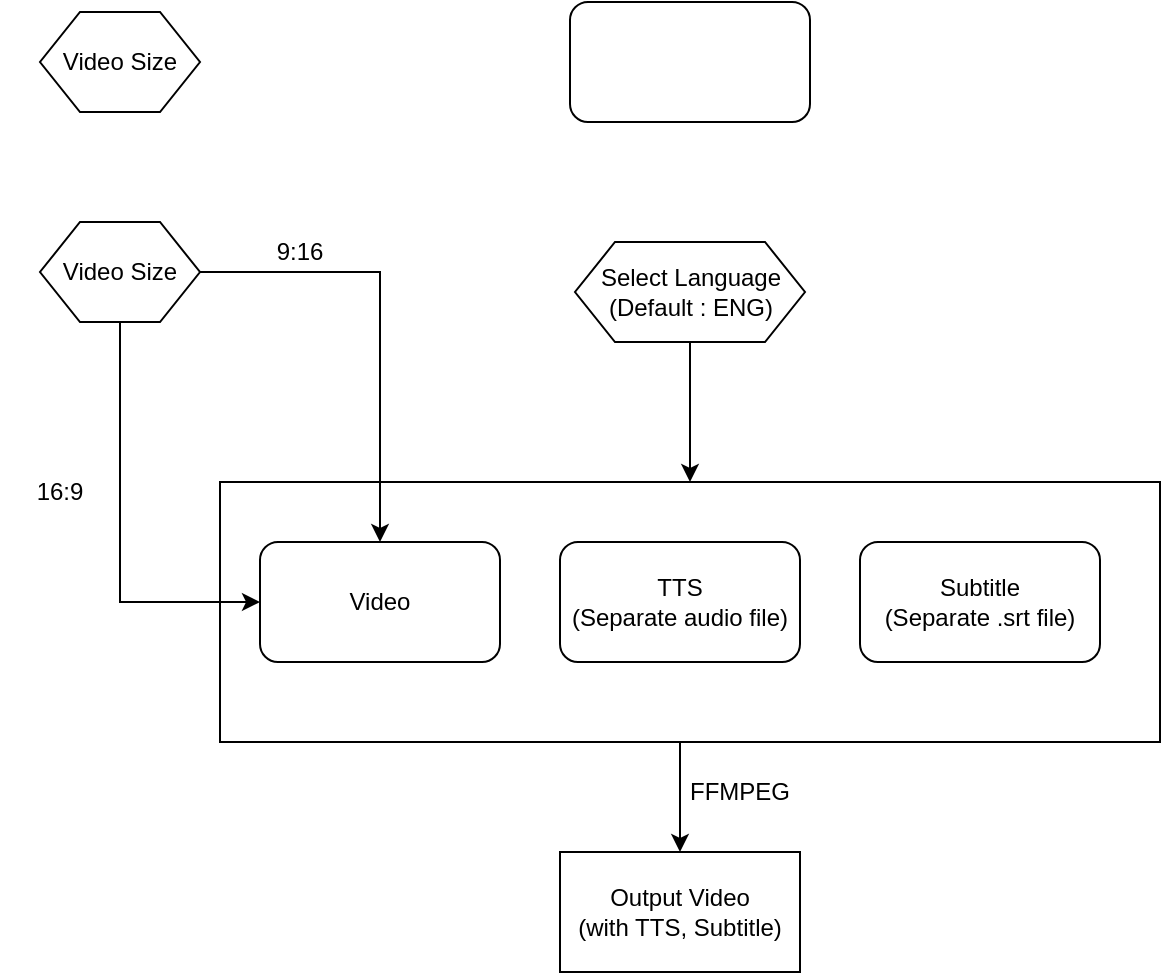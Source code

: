 <mxfile version="18.1.1" type="device"><diagram id="UvMo1AmHS8x7xB9dBH2i" name="Page-1"><mxGraphModel dx="1422" dy="762" grid="1" gridSize="10" guides="1" tooltips="1" connect="1" arrows="1" fold="1" page="1" pageScale="1" pageWidth="827" pageHeight="1169" math="0" shadow="0"><root><mxCell id="0"/><mxCell id="1" parent="0"/><mxCell id="YQGMqLNHgdQJuI0dlXoL-2" value="" style="rounded=1;whiteSpace=wrap;html=1;" vertex="1" parent="1"><mxGeometry x="345" y="170" width="120" height="60" as="geometry"/></mxCell><mxCell id="YQGMqLNHgdQJuI0dlXoL-3" value="Output Video&lt;br&gt;(with TTS, Subtitle)" style="rounded=0;whiteSpace=wrap;html=1;" vertex="1" parent="1"><mxGeometry x="340" y="595" width="120" height="60" as="geometry"/></mxCell><mxCell id="YQGMqLNHgdQJuI0dlXoL-4" value="Video Size" style="shape=hexagon;perimeter=hexagonPerimeter2;whiteSpace=wrap;html=1;fixedSize=1;" vertex="1" parent="1"><mxGeometry x="80" y="280" width="80" height="50" as="geometry"/></mxCell><mxCell id="YQGMqLNHgdQJuI0dlXoL-5" value="" style="endArrow=classic;html=1;rounded=0;entryX=0.5;entryY=0;entryDx=0;entryDy=0;" edge="1" parent="1" target="YQGMqLNHgdQJuI0dlXoL-3"><mxGeometry width="50" height="50" relative="1" as="geometry"><mxPoint x="400" y="515" as="sourcePoint"/><mxPoint x="470" y="355" as="targetPoint"/></mxGeometry></mxCell><mxCell id="YQGMqLNHgdQJuI0dlXoL-17" value="" style="rounded=0;whiteSpace=wrap;html=1;" vertex="1" parent="1"><mxGeometry x="170" y="410" width="470" height="130" as="geometry"/></mxCell><mxCell id="YQGMqLNHgdQJuI0dlXoL-6" value="Video" style="rounded=1;whiteSpace=wrap;html=1;" vertex="1" parent="1"><mxGeometry x="190" y="440" width="120" height="60" as="geometry"/></mxCell><mxCell id="YQGMqLNHgdQJuI0dlXoL-7" value="TTS&lt;br&gt;(Separate audio file)" style="rounded=1;whiteSpace=wrap;html=1;" vertex="1" parent="1"><mxGeometry x="340" y="440" width="120" height="60" as="geometry"/></mxCell><mxCell id="YQGMqLNHgdQJuI0dlXoL-8" value="Subtitle&lt;br&gt;(Separate .srt file)" style="rounded=1;whiteSpace=wrap;html=1;" vertex="1" parent="1"><mxGeometry x="490" y="440" width="120" height="60" as="geometry"/></mxCell><mxCell id="YQGMqLNHgdQJuI0dlXoL-9" value="" style="shape=image;html=1;verticalAlign=top;verticalLabelPosition=bottom;labelBackgroundColor=#ffffff;imageAspect=0;aspect=fixed;image=https://cdn3.iconfinder.com/data/icons/user-interface-169/32/plus-128.png" vertex="1" parent="1"><mxGeometry x="310" y="459" width="30" height="30" as="geometry"/></mxCell><mxCell id="YQGMqLNHgdQJuI0dlXoL-10" value="" style="shape=image;html=1;verticalAlign=top;verticalLabelPosition=bottom;labelBackgroundColor=#ffffff;imageAspect=0;aspect=fixed;image=https://cdn3.iconfinder.com/data/icons/user-interface-169/32/plus-128.png" vertex="1" parent="1"><mxGeometry x="460" y="459" width="30" height="30" as="geometry"/></mxCell><mxCell id="YQGMqLNHgdQJuI0dlXoL-11" value="" style="endArrow=classic;html=1;rounded=0;exitX=1;exitY=0.5;exitDx=0;exitDy=0;entryX=0.5;entryY=0;entryDx=0;entryDy=0;" edge="1" parent="1" source="YQGMqLNHgdQJuI0dlXoL-4" target="YQGMqLNHgdQJuI0dlXoL-6"><mxGeometry width="50" height="50" relative="1" as="geometry"><mxPoint x="390" y="410" as="sourcePoint"/><mxPoint x="440" y="360" as="targetPoint"/><Array as="points"><mxPoint x="250" y="305"/></Array></mxGeometry></mxCell><mxCell id="YQGMqLNHgdQJuI0dlXoL-13" value="" style="endArrow=classic;html=1;rounded=0;exitX=0.5;exitY=1;exitDx=0;exitDy=0;entryX=0;entryY=0.5;entryDx=0;entryDy=0;" edge="1" parent="1" source="YQGMqLNHgdQJuI0dlXoL-4" target="YQGMqLNHgdQJuI0dlXoL-6"><mxGeometry width="50" height="50" relative="1" as="geometry"><mxPoint x="90" y="450" as="sourcePoint"/><mxPoint x="140" y="400" as="targetPoint"/><Array as="points"><mxPoint x="120" y="470"/></Array></mxGeometry></mxCell><mxCell id="YQGMqLNHgdQJuI0dlXoL-14" value="16:9" style="text;html=1;strokeColor=none;fillColor=none;align=center;verticalAlign=middle;whiteSpace=wrap;rounded=0;" vertex="1" parent="1"><mxGeometry x="60" y="400" width="60" height="30" as="geometry"/></mxCell><mxCell id="YQGMqLNHgdQJuI0dlXoL-15" value="9:16" style="text;html=1;strokeColor=none;fillColor=none;align=center;verticalAlign=middle;whiteSpace=wrap;rounded=0;" vertex="1" parent="1"><mxGeometry x="180" y="280" width="60" height="30" as="geometry"/></mxCell><mxCell id="YQGMqLNHgdQJuI0dlXoL-18" value="FFMPEG" style="text;html=1;strokeColor=none;fillColor=none;align=center;verticalAlign=middle;whiteSpace=wrap;rounded=0;" vertex="1" parent="1"><mxGeometry x="400" y="550" width="60" height="30" as="geometry"/></mxCell><mxCell id="YQGMqLNHgdQJuI0dlXoL-20" style="edgeStyle=orthogonalEdgeStyle;rounded=0;orthogonalLoop=1;jettySize=auto;html=1;entryX=0.5;entryY=0;entryDx=0;entryDy=0;" edge="1" parent="1" source="YQGMqLNHgdQJuI0dlXoL-19" target="YQGMqLNHgdQJuI0dlXoL-17"><mxGeometry relative="1" as="geometry"/></mxCell><mxCell id="YQGMqLNHgdQJuI0dlXoL-19" value="Select Language&lt;br&gt;(Default : ENG)" style="shape=hexagon;perimeter=hexagonPerimeter2;whiteSpace=wrap;html=1;fixedSize=1;" vertex="1" parent="1"><mxGeometry x="347.5" y="290" width="115" height="50" as="geometry"/></mxCell><mxCell id="YQGMqLNHgdQJuI0dlXoL-22" value="Video Size" style="shape=hexagon;perimeter=hexagonPerimeter2;whiteSpace=wrap;html=1;fixedSize=1;" vertex="1" parent="1"><mxGeometry x="80" y="175" width="80" height="50" as="geometry"/></mxCell></root></mxGraphModel></diagram></mxfile>